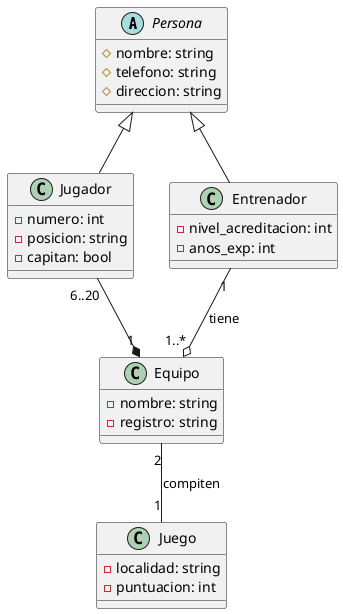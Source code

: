 @startuml DClass_Reto04
abstract class Persona{
    #nombre: string
    #telefono: string
    #direccion: string
}

class Equipo{
    -nombre: string
    -registro: string
}

class Jugador{
    -numero: int
    -posicion: string
    -capitan: bool
}

class Entrenador{
    -nivel_acreditacion: int
    -anos_exp: int
}

class Juego{
    -localidad: string
    -puntuacion: int
}


Jugador -up-|> Persona
Entrenador -up-|> Persona

Jugador "6..20"-down-*"  1" Equipo
Entrenador "1"--o "1..*" Equipo : tiene

Equipo "2"--"1" Juego : compiten
